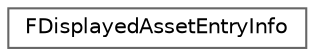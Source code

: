 digraph "Graphical Class Hierarchy"
{
 // INTERACTIVE_SVG=YES
 // LATEX_PDF_SIZE
  bgcolor="transparent";
  edge [fontname=Helvetica,fontsize=10,labelfontname=Helvetica,labelfontsize=10];
  node [fontname=Helvetica,fontsize=10,shape=box,height=0.2,width=0.4];
  rankdir="LR";
  Node0 [id="Node000000",label="FDisplayedAssetEntryInfo",height=0.2,width=0.4,color="grey40", fillcolor="white", style="filled",URL="$db/d6c/classFDisplayedAssetEntryInfo.html",tooltip=" "];
}

